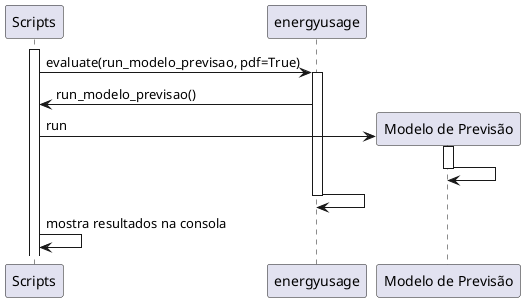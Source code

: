 @startuml

participant "Scripts" as SC
participant "energyusage" as IPG
participant "Modelo de Previsão" as MP

activate SC

SC -> IPG: evaluate(run_modelo_previsao, pdf=True)
activate IPG

IPG -> SC : run_modelo_previsao()

SC -> MP**: run
activate MP
MP ->MP

deactivate MP

IPG -> IPG
deactivate IPG

SC -> SC: mostra resultados na consola

@enduml